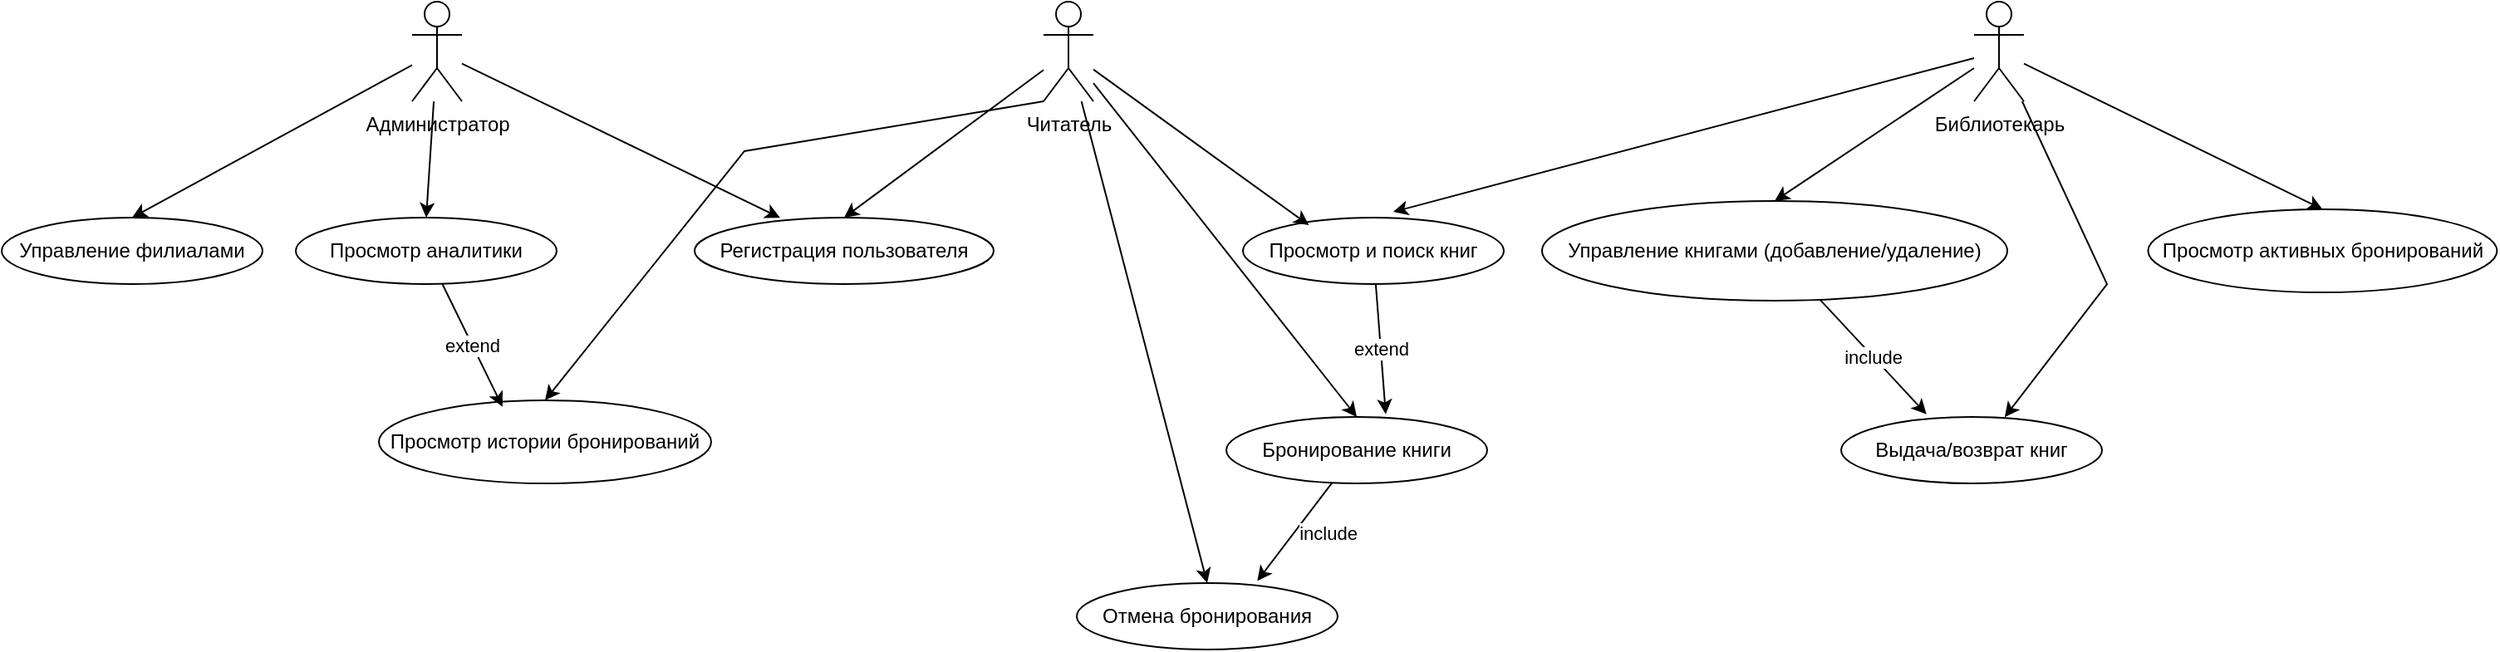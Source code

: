 <mxfile version="24.9.3" pages="2">
  <diagram name="Домашка-1" id="H7Ma4QQS_3D1ZfU-HCyh">
    <mxGraphModel dx="2442" dy="815" grid="1" gridSize="10" guides="1" tooltips="1" connect="1" arrows="1" fold="1" page="1" pageScale="1" pageWidth="827" pageHeight="1169" math="0" shadow="0">
      <root>
        <mxCell id="0" />
        <mxCell id="1" parent="0" />
        <mxCell id="mraDHSd1h9dQ64LcHf_k-16" style="rounded=0;orthogonalLoop=1;jettySize=auto;html=1;entryX=0.5;entryY=0;entryDx=0;entryDy=0;" edge="1" parent="1" source="mraDHSd1h9dQ64LcHf_k-3" target="mraDHSd1h9dQ64LcHf_k-6">
          <mxGeometry relative="1" as="geometry" />
        </mxCell>
        <mxCell id="mraDHSd1h9dQ64LcHf_k-17" style="edgeStyle=none;shape=connector;rounded=0;orthogonalLoop=1;jettySize=auto;html=1;entryX=0.5;entryY=0;entryDx=0;entryDy=0;strokeColor=default;align=center;verticalAlign=middle;fontFamily=Helvetica;fontSize=11;fontColor=default;labelBackgroundColor=default;endArrow=classic;" edge="1" parent="1" source="mraDHSd1h9dQ64LcHf_k-3" target="mraDHSd1h9dQ64LcHf_k-7">
          <mxGeometry relative="1" as="geometry" />
        </mxCell>
        <mxCell id="mraDHSd1h9dQ64LcHf_k-3" value="Администратор" style="shape=umlActor;verticalLabelPosition=bottom;verticalAlign=top;html=1;outlineConnect=0;" vertex="1" parent="1">
          <mxGeometry x="-580" width="30" height="60" as="geometry" />
        </mxCell>
        <mxCell id="mraDHSd1h9dQ64LcHf_k-19" style="edgeStyle=none;shape=connector;rounded=0;orthogonalLoop=1;jettySize=auto;html=1;exitX=0;exitY=1;exitDx=0;exitDy=0;exitPerimeter=0;entryX=0.5;entryY=0;entryDx=0;entryDy=0;strokeColor=default;align=center;verticalAlign=middle;fontFamily=Helvetica;fontSize=11;fontColor=default;labelBackgroundColor=default;endArrow=classic;" edge="1" parent="1" source="mraDHSd1h9dQ64LcHf_k-4" target="mraDHSd1h9dQ64LcHf_k-8">
          <mxGeometry relative="1" as="geometry">
            <Array as="points">
              <mxPoint x="-380" y="90" />
            </Array>
          </mxGeometry>
        </mxCell>
        <mxCell id="mraDHSd1h9dQ64LcHf_k-21" style="edgeStyle=none;shape=connector;rounded=0;orthogonalLoop=1;jettySize=auto;html=1;entryX=0.5;entryY=0;entryDx=0;entryDy=0;strokeColor=default;align=center;verticalAlign=middle;fontFamily=Helvetica;fontSize=11;fontColor=default;labelBackgroundColor=default;endArrow=classic;" edge="1" parent="1" source="mraDHSd1h9dQ64LcHf_k-4" target="mraDHSd1h9dQ64LcHf_k-12">
          <mxGeometry relative="1" as="geometry" />
        </mxCell>
        <mxCell id="mraDHSd1h9dQ64LcHf_k-22" style="edgeStyle=none;shape=connector;rounded=0;orthogonalLoop=1;jettySize=auto;html=1;entryX=0.5;entryY=0;entryDx=0;entryDy=0;strokeColor=default;align=center;verticalAlign=middle;fontFamily=Helvetica;fontSize=11;fontColor=default;labelBackgroundColor=default;endArrow=classic;" edge="1" parent="1" source="mraDHSd1h9dQ64LcHf_k-4" target="mraDHSd1h9dQ64LcHf_k-9">
          <mxGeometry relative="1" as="geometry" />
        </mxCell>
        <mxCell id="mraDHSd1h9dQ64LcHf_k-24" style="edgeStyle=none;shape=connector;rounded=0;orthogonalLoop=1;jettySize=auto;html=1;entryX=0.5;entryY=0;entryDx=0;entryDy=0;strokeColor=default;align=center;verticalAlign=middle;fontFamily=Helvetica;fontSize=11;fontColor=default;labelBackgroundColor=default;endArrow=classic;" edge="1" parent="1" source="mraDHSd1h9dQ64LcHf_k-4" target="mraDHSd1h9dQ64LcHf_k-11">
          <mxGeometry relative="1" as="geometry" />
        </mxCell>
        <mxCell id="mraDHSd1h9dQ64LcHf_k-4" value="Читатель&lt;div&gt;&lt;br&gt;&lt;/div&gt;" style="shape=umlActor;verticalLabelPosition=bottom;verticalAlign=top;html=1;outlineConnect=0;" vertex="1" parent="1">
          <mxGeometry x="-200" width="30" height="60" as="geometry" />
        </mxCell>
        <mxCell id="mraDHSd1h9dQ64LcHf_k-28" style="edgeStyle=none;shape=connector;rounded=0;orthogonalLoop=1;jettySize=auto;html=1;entryX=0.5;entryY=0;entryDx=0;entryDy=0;strokeColor=default;align=center;verticalAlign=middle;fontFamily=Helvetica;fontSize=11;fontColor=default;labelBackgroundColor=default;endArrow=classic;" edge="1" parent="1" source="mraDHSd1h9dQ64LcHf_k-5" target="mraDHSd1h9dQ64LcHf_k-13">
          <mxGeometry relative="1" as="geometry" />
        </mxCell>
        <mxCell id="mraDHSd1h9dQ64LcHf_k-29" style="edgeStyle=none;shape=connector;rounded=0;orthogonalLoop=1;jettySize=auto;html=1;entryX=0.5;entryY=0;entryDx=0;entryDy=0;strokeColor=default;align=center;verticalAlign=middle;fontFamily=Helvetica;fontSize=11;fontColor=default;labelBackgroundColor=default;endArrow=classic;" edge="1" parent="1" source="mraDHSd1h9dQ64LcHf_k-5" target="mraDHSd1h9dQ64LcHf_k-15">
          <mxGeometry relative="1" as="geometry" />
        </mxCell>
        <mxCell id="mraDHSd1h9dQ64LcHf_k-5" value="Библиотекарь" style="shape=umlActor;verticalLabelPosition=bottom;verticalAlign=top;html=1;outlineConnect=0;" vertex="1" parent="1">
          <mxGeometry x="360" width="30" height="60" as="geometry" />
        </mxCell>
        <mxCell id="mraDHSd1h9dQ64LcHf_k-6" value="Управление филиалами" style="ellipse;whiteSpace=wrap;html=1;" vertex="1" parent="1">
          <mxGeometry x="-827" y="130" width="157" height="40" as="geometry" />
        </mxCell>
        <mxCell id="mraDHSd1h9dQ64LcHf_k-7" value="Просмотр аналитики" style="ellipse;whiteSpace=wrap;html=1;" vertex="1" parent="1">
          <mxGeometry x="-650" y="130" width="157" height="40" as="geometry" />
        </mxCell>
        <mxCell id="mraDHSd1h9dQ64LcHf_k-8" value="Просмотр истории бронирований" style="ellipse;whiteSpace=wrap;html=1;" vertex="1" parent="1">
          <mxGeometry x="-600" y="240" width="200" height="50" as="geometry" />
        </mxCell>
        <mxCell id="mraDHSd1h9dQ64LcHf_k-9" value="Регистрация пользователя" style="ellipse;whiteSpace=wrap;html=1;" vertex="1" parent="1">
          <mxGeometry x="-410" y="130" width="180" height="40" as="geometry" />
        </mxCell>
        <mxCell id="mraDHSd1h9dQ64LcHf_k-10" value="Просмотр и поиск книг" style="ellipse;whiteSpace=wrap;html=1;" vertex="1" parent="1">
          <mxGeometry x="-80" y="130" width="157" height="40" as="geometry" />
        </mxCell>
        <mxCell id="mraDHSd1h9dQ64LcHf_k-11" value="Бронирование книги" style="ellipse;whiteSpace=wrap;html=1;" vertex="1" parent="1">
          <mxGeometry x="-90" y="250" width="157" height="40" as="geometry" />
        </mxCell>
        <mxCell id="mraDHSd1h9dQ64LcHf_k-12" value="Отмена бронирования" style="ellipse;whiteSpace=wrap;html=1;" vertex="1" parent="1">
          <mxGeometry x="-180" y="350" width="157" height="40" as="geometry" />
        </mxCell>
        <mxCell id="mraDHSd1h9dQ64LcHf_k-13" value="Управление книгами (добавление/удаление)" style="ellipse;whiteSpace=wrap;html=1;" vertex="1" parent="1">
          <mxGeometry x="100" y="120" width="280" height="60" as="geometry" />
        </mxCell>
        <mxCell id="mraDHSd1h9dQ64LcHf_k-14" value="Выдача/возврат книг" style="ellipse;whiteSpace=wrap;html=1;" vertex="1" parent="1">
          <mxGeometry x="280" y="250" width="157" height="40" as="geometry" />
        </mxCell>
        <mxCell id="mraDHSd1h9dQ64LcHf_k-15" value="Просмотр активных бронирований" style="ellipse;whiteSpace=wrap;html=1;" vertex="1" parent="1">
          <mxGeometry x="464.71" y="125" width="210" height="50" as="geometry" />
        </mxCell>
        <mxCell id="mraDHSd1h9dQ64LcHf_k-18" style="edgeStyle=none;shape=connector;rounded=0;orthogonalLoop=1;jettySize=auto;html=1;entryX=0.286;entryY=0.003;entryDx=0;entryDy=0;entryPerimeter=0;strokeColor=default;align=center;verticalAlign=middle;fontFamily=Helvetica;fontSize=11;fontColor=default;labelBackgroundColor=default;endArrow=classic;" edge="1" parent="1" source="mraDHSd1h9dQ64LcHf_k-3" target="mraDHSd1h9dQ64LcHf_k-9">
          <mxGeometry relative="1" as="geometry" />
        </mxCell>
        <mxCell id="mraDHSd1h9dQ64LcHf_k-20" value="&lt;div&gt;extend&lt;/div&gt;" style="edgeStyle=none;shape=connector;rounded=0;orthogonalLoop=1;jettySize=auto;html=1;entryX=0.372;entryY=0.078;entryDx=0;entryDy=0;entryPerimeter=0;strokeColor=default;align=center;verticalAlign=middle;fontFamily=Helvetica;fontSize=11;fontColor=default;labelBackgroundColor=default;endArrow=classic;" edge="1" parent="1" source="mraDHSd1h9dQ64LcHf_k-7" target="mraDHSd1h9dQ64LcHf_k-8">
          <mxGeometry relative="1" as="geometry" />
        </mxCell>
        <mxCell id="mraDHSd1h9dQ64LcHf_k-23" style="edgeStyle=none;shape=connector;rounded=0;orthogonalLoop=1;jettySize=auto;html=1;entryX=0.253;entryY=0.114;entryDx=0;entryDy=0;entryPerimeter=0;strokeColor=default;align=center;verticalAlign=middle;fontFamily=Helvetica;fontSize=11;fontColor=default;labelBackgroundColor=default;endArrow=classic;" edge="1" parent="1" source="mraDHSd1h9dQ64LcHf_k-4" target="mraDHSd1h9dQ64LcHf_k-10">
          <mxGeometry relative="1" as="geometry" />
        </mxCell>
        <mxCell id="mraDHSd1h9dQ64LcHf_k-25" value="extend" style="edgeStyle=none;shape=connector;rounded=0;orthogonalLoop=1;jettySize=auto;html=1;entryX=0.611;entryY=-0.042;entryDx=0;entryDy=0;entryPerimeter=0;strokeColor=default;align=center;verticalAlign=middle;fontFamily=Helvetica;fontSize=11;fontColor=default;labelBackgroundColor=default;endArrow=classic;" edge="1" parent="1" source="mraDHSd1h9dQ64LcHf_k-10" target="mraDHSd1h9dQ64LcHf_k-11">
          <mxGeometry relative="1" as="geometry" />
        </mxCell>
        <mxCell id="mraDHSd1h9dQ64LcHf_k-26" value="include" style="edgeStyle=none;shape=connector;rounded=0;orthogonalLoop=1;jettySize=auto;html=1;entryX=0.692;entryY=-0.031;entryDx=0;entryDy=0;entryPerimeter=0;strokeColor=default;align=center;verticalAlign=middle;fontFamily=Helvetica;fontSize=11;fontColor=default;labelBackgroundColor=default;endArrow=classic;" edge="1" parent="1" source="mraDHSd1h9dQ64LcHf_k-11" target="mraDHSd1h9dQ64LcHf_k-12">
          <mxGeometry x="-0.29" y="15" relative="1" as="geometry">
            <mxPoint x="1" as="offset" />
          </mxGeometry>
        </mxCell>
        <mxCell id="mraDHSd1h9dQ64LcHf_k-27" style="edgeStyle=none;shape=connector;rounded=0;orthogonalLoop=1;jettySize=auto;html=1;entryX=0.576;entryY=-0.086;entryDx=0;entryDy=0;entryPerimeter=0;strokeColor=default;align=center;verticalAlign=middle;fontFamily=Helvetica;fontSize=11;fontColor=default;labelBackgroundColor=default;endArrow=classic;" edge="1" parent="1" source="mraDHSd1h9dQ64LcHf_k-5" target="mraDHSd1h9dQ64LcHf_k-10">
          <mxGeometry relative="1" as="geometry" />
        </mxCell>
        <mxCell id="mraDHSd1h9dQ64LcHf_k-30" style="edgeStyle=none;shape=connector;rounded=0;orthogonalLoop=1;jettySize=auto;html=1;entryX=0.627;entryY=0.003;entryDx=0;entryDy=0;entryPerimeter=0;strokeColor=default;align=center;verticalAlign=middle;fontFamily=Helvetica;fontSize=11;fontColor=default;labelBackgroundColor=default;endArrow=classic;" edge="1" parent="1" source="mraDHSd1h9dQ64LcHf_k-5" target="mraDHSd1h9dQ64LcHf_k-14">
          <mxGeometry relative="1" as="geometry">
            <Array as="points">
              <mxPoint x="440" y="170" />
            </Array>
          </mxGeometry>
        </mxCell>
        <mxCell id="mraDHSd1h9dQ64LcHf_k-31" value="include" style="edgeStyle=none;shape=connector;rounded=0;orthogonalLoop=1;jettySize=auto;html=1;entryX=0.327;entryY=-0.042;entryDx=0;entryDy=0;entryPerimeter=0;strokeColor=default;align=center;verticalAlign=middle;fontFamily=Helvetica;fontSize=11;fontColor=default;labelBackgroundColor=default;endArrow=classic;" edge="1" parent="1" source="mraDHSd1h9dQ64LcHf_k-13" target="mraDHSd1h9dQ64LcHf_k-14">
          <mxGeometry relative="1" as="geometry" />
        </mxCell>
      </root>
    </mxGraphModel>
  </diagram>
  <diagram id="oUn9evCxAxgdO-tlVx3w" name="Домашка-2">
    <mxGraphModel dx="2062" dy="624" grid="1" gridSize="10" guides="1" tooltips="1" connect="1" arrows="1" fold="1" page="1" pageScale="1" pageWidth="827" pageHeight="1169" math="0" shadow="0">
      <root>
        <mxCell id="0" />
        <mxCell id="1" parent="0" />
        <mxCell id="hudBvUDy1Lm-zBy_pRv9-1" value="" style="ellipse;fillColor=strokeColor;" vertex="1" parent="1">
          <mxGeometry x="231" y="20" width="14" height="14" as="geometry" />
        </mxCell>
        <mxCell id="hudBvUDy1Lm-zBy_pRv9-2" value="Idle" style="rounded=1;arcSize=40;strokeWidth=2" vertex="1" parent="1">
          <mxGeometry x="217" y="106" width="43" height="34" as="geometry" />
        </mxCell>
        <mxCell id="hudBvUDy1Lm-zBy_pRv9-3" value="WaitingForMoney" style="rounded=1;arcSize=40;strokeWidth=2" vertex="1" parent="1">
          <mxGeometry x="442" y="213" width="140" height="34" as="geometry" />
        </mxCell>
        <mxCell id="hudBvUDy1Lm-zBy_pRv9-4" value="MoneyReceived" style="rounded=1;arcSize=40;strokeWidth=2" vertex="1" parent="1">
          <mxGeometry x="355" y="338" width="126" height="34" as="geometry" />
        </mxCell>
        <mxCell id="hudBvUDy1Lm-zBy_pRv9-5" value="TicketDispensed" style="rounded=1;arcSize=40;strokeWidth=2" vertex="1" parent="1">
          <mxGeometry x="20" y="444" width="132" height="34" as="geometry" />
        </mxCell>
        <mxCell id="hudBvUDy1Lm-zBy_pRv9-6" value="TransactionCanceled" style="rounded=1;arcSize=40;strokeWidth=2" vertex="1" parent="1">
          <mxGeometry x="336" y="444" width="164" height="34" as="geometry" />
        </mxCell>
        <mxCell id="hudBvUDy1Lm-zBy_pRv9-7" value="Автомат включён" style="curved=1;startArrow=none;;exitX=0.53;exitY=1;entryX=0.5;entryY=0.01;rounded=0;edgeStyle=orthogonalEdgeStyle;" edge="1" parent="1" source="hudBvUDy1Lm-zBy_pRv9-1" target="hudBvUDy1Lm-zBy_pRv9-2">
          <mxGeometry relative="1" as="geometry">
            <Array as="points" />
          </mxGeometry>
        </mxCell>
        <mxCell id="hudBvUDy1Lm-zBy_pRv9-8" value="Выбор билета" style="curved=1;startArrow=none;;exitX=1;exitY=0.64;entryX=0.5;entryY=0.01;rounded=0;edgeStyle=orthogonalEdgeStyle;" edge="1" parent="1" source="hudBvUDy1Lm-zBy_pRv9-2" target="hudBvUDy1Lm-zBy_pRv9-3">
          <mxGeometry relative="1" as="geometry">
            <Array as="points">
              <mxPoint x="512" y="177" />
            </Array>
          </mxGeometry>
        </mxCell>
        <mxCell id="hudBvUDy1Lm-zBy_pRv9-9" value="Внесение необходимой суммы" style="curved=1;startArrow=none;;exitX=0.31;exitY=1.02;entryX=0.5;entryY=-0.01;rounded=0;edgeStyle=orthogonalEdgeStyle;" edge="1" parent="1" source="hudBvUDy1Lm-zBy_pRv9-3" target="hudBvUDy1Lm-zBy_pRv9-4">
          <mxGeometry relative="1" as="geometry">
            <Array as="points">
              <mxPoint x="418" y="293" />
            </Array>
          </mxGeometry>
        </mxCell>
        <mxCell id="hudBvUDy1Lm-zBy_pRv9-10" value="Выдача билета" style="curved=1;startArrow=none;;exitX=0;exitY=0.85;entryX=0.63;entryY=0.01;rounded=0;edgeStyle=orthogonalEdgeStyle;" edge="1" parent="1" source="hudBvUDy1Lm-zBy_pRv9-4" target="hudBvUDy1Lm-zBy_pRv9-5">
          <mxGeometry relative="1" as="geometry">
            <Array as="points">
              <mxPoint x="139" y="408" />
            </Array>
          </mxGeometry>
        </mxCell>
        <mxCell id="hudBvUDy1Lm-zBy_pRv9-11" value="Завершение операции" style="curved=1;startArrow=none;;exitX=0.41;exitY=0.01;entryX=0;entryY=0.69;rounded=0;edgeStyle=orthogonalEdgeStyle;" edge="1" parent="1" source="hudBvUDy1Lm-zBy_pRv9-5" target="hudBvUDy1Lm-zBy_pRv9-2">
          <mxGeometry relative="1" as="geometry">
            <Array as="points">
              <mxPoint x="48" y="408" />
              <mxPoint x="48" y="177" />
            </Array>
          </mxGeometry>
        </mxCell>
        <mxCell id="hudBvUDy1Lm-zBy_pRv9-12" value="Отмена транзакции" style="curved=1;startArrow=none;;exitX=0.65;exitY=1.02;entryX=0.84;entryY=0.01;rounded=0;edgeStyle=orthogonalEdgeStyle;" edge="1" parent="1" source="hudBvUDy1Lm-zBy_pRv9-3" target="hudBvUDy1Lm-zBy_pRv9-6">
          <mxGeometry relative="1" as="geometry">
            <Array as="points">
              <mxPoint x="590" y="293" />
              <mxPoint x="590" y="408" />
            </Array>
          </mxGeometry>
        </mxCell>
        <mxCell id="hudBvUDy1Lm-zBy_pRv9-13" value="Отмена транзакции" style="curved=1;startArrow=none;;exitX=0.5;exitY=1;entryX=0.5;entryY=0.01;rounded=0;edgeStyle=orthogonalEdgeStyle;" edge="1" parent="1" source="hudBvUDy1Lm-zBy_pRv9-4" target="hudBvUDy1Lm-zBy_pRv9-6">
          <mxGeometry relative="1" as="geometry">
            <Array as="points" />
          </mxGeometry>
        </mxCell>
        <mxCell id="hudBvUDy1Lm-zBy_pRv9-14" value="Возврат в начальное состояние" style="curved=1;startArrow=none;;exitX=0.13;exitY=0.01;entryX=0.44;entryY=1.02;rounded=0;edgeStyle=orthogonalEdgeStyle;" edge="1" parent="1" source="hudBvUDy1Lm-zBy_pRv9-6" target="hudBvUDy1Lm-zBy_pRv9-2">
          <mxGeometry relative="1" as="geometry">
            <Array as="points">
              <mxPoint x="231" y="408" />
              <mxPoint x="231" y="177" />
            </Array>
          </mxGeometry>
        </mxCell>
      </root>
    </mxGraphModel>
  </diagram>
</mxfile>
